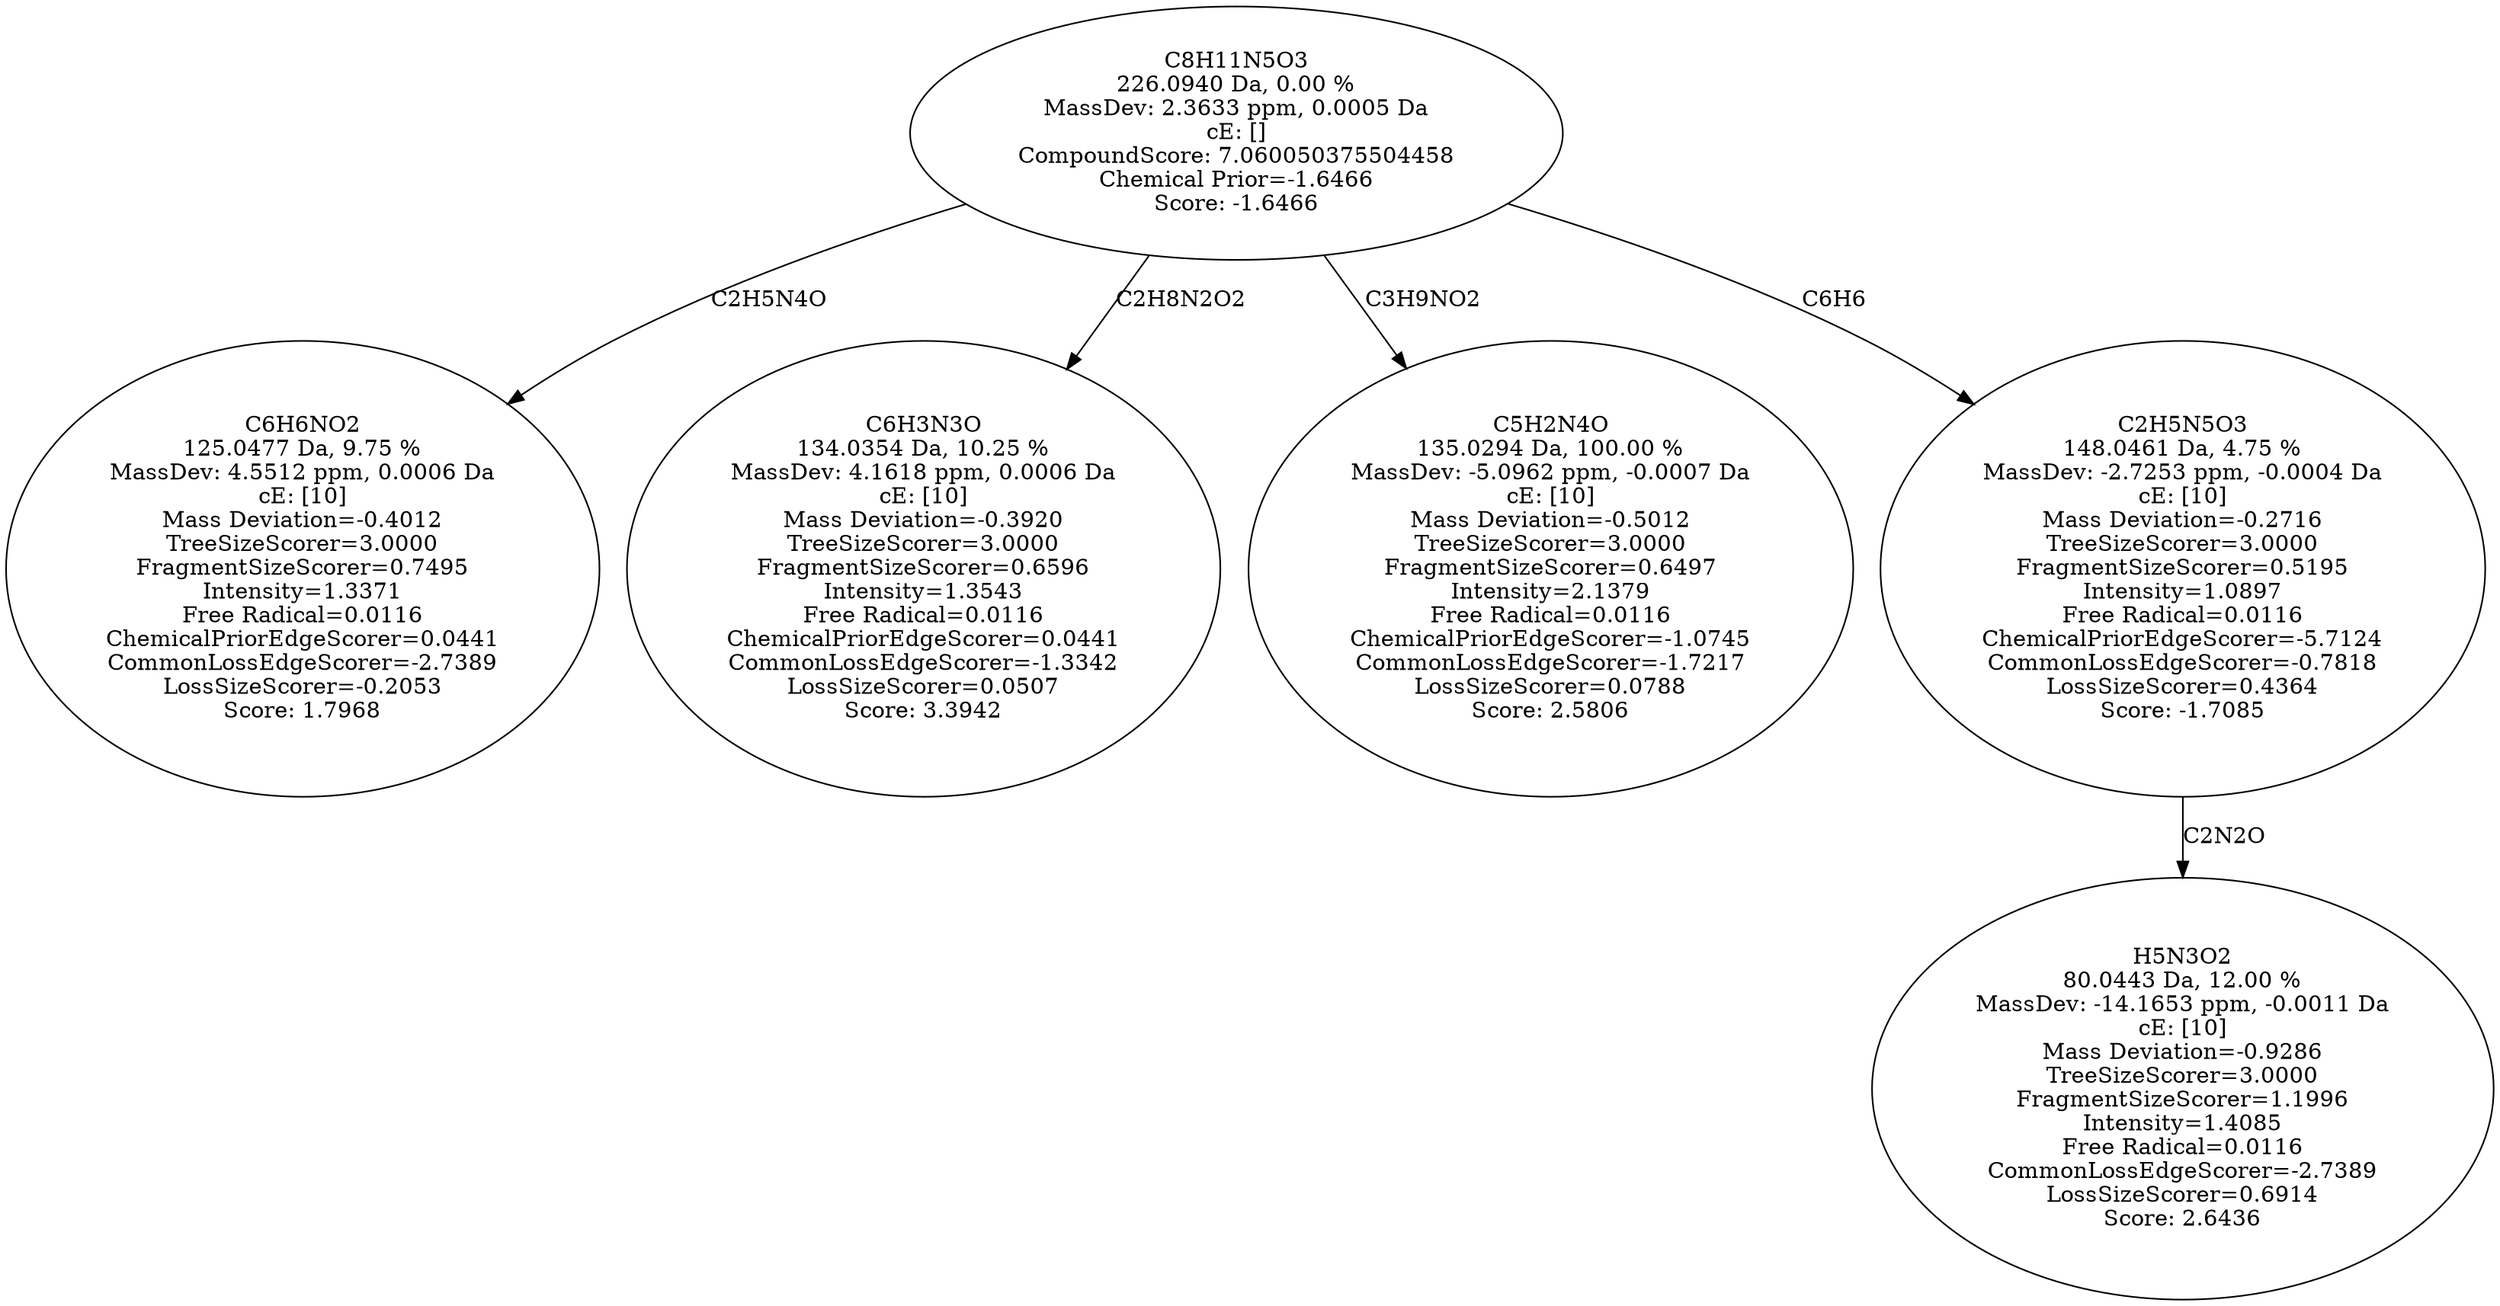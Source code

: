 strict digraph {
v1 [label="C6H6NO2\n125.0477 Da, 9.75 %\nMassDev: 4.5512 ppm, 0.0006 Da\ncE: [10]\nMass Deviation=-0.4012\nTreeSizeScorer=3.0000\nFragmentSizeScorer=0.7495\nIntensity=1.3371\nFree Radical=0.0116\nChemicalPriorEdgeScorer=0.0441\nCommonLossEdgeScorer=-2.7389\nLossSizeScorer=-0.2053\nScore: 1.7968"];
v2 [label="C6H3N3O\n134.0354 Da, 10.25 %\nMassDev: 4.1618 ppm, 0.0006 Da\ncE: [10]\nMass Deviation=-0.3920\nTreeSizeScorer=3.0000\nFragmentSizeScorer=0.6596\nIntensity=1.3543\nFree Radical=0.0116\nChemicalPriorEdgeScorer=0.0441\nCommonLossEdgeScorer=-1.3342\nLossSizeScorer=0.0507\nScore: 3.3942"];
v3 [label="C5H2N4O\n135.0294 Da, 100.00 %\nMassDev: -5.0962 ppm, -0.0007 Da\ncE: [10]\nMass Deviation=-0.5012\nTreeSizeScorer=3.0000\nFragmentSizeScorer=0.6497\nIntensity=2.1379\nFree Radical=0.0116\nChemicalPriorEdgeScorer=-1.0745\nCommonLossEdgeScorer=-1.7217\nLossSizeScorer=0.0788\nScore: 2.5806"];
v4 [label="H5N3O2\n80.0443 Da, 12.00 %\nMassDev: -14.1653 ppm, -0.0011 Da\ncE: [10]\nMass Deviation=-0.9286\nTreeSizeScorer=3.0000\nFragmentSizeScorer=1.1996\nIntensity=1.4085\nFree Radical=0.0116\nCommonLossEdgeScorer=-2.7389\nLossSizeScorer=0.6914\nScore: 2.6436"];
v5 [label="C2H5N5O3\n148.0461 Da, 4.75 %\nMassDev: -2.7253 ppm, -0.0004 Da\ncE: [10]\nMass Deviation=-0.2716\nTreeSizeScorer=3.0000\nFragmentSizeScorer=0.5195\nIntensity=1.0897\nFree Radical=0.0116\nChemicalPriorEdgeScorer=-5.7124\nCommonLossEdgeScorer=-0.7818\nLossSizeScorer=0.4364\nScore: -1.7085"];
v6 [label="C8H11N5O3\n226.0940 Da, 0.00 %\nMassDev: 2.3633 ppm, 0.0005 Da\ncE: []\nCompoundScore: 7.060050375504458\nChemical Prior=-1.6466\nScore: -1.6466"];
v6 -> v1 [label="C2H5N4O"];
v6 -> v2 [label="C2H8N2O2"];
v6 -> v3 [label="C3H9NO2"];
v5 -> v4 [label="C2N2O"];
v6 -> v5 [label="C6H6"];
}